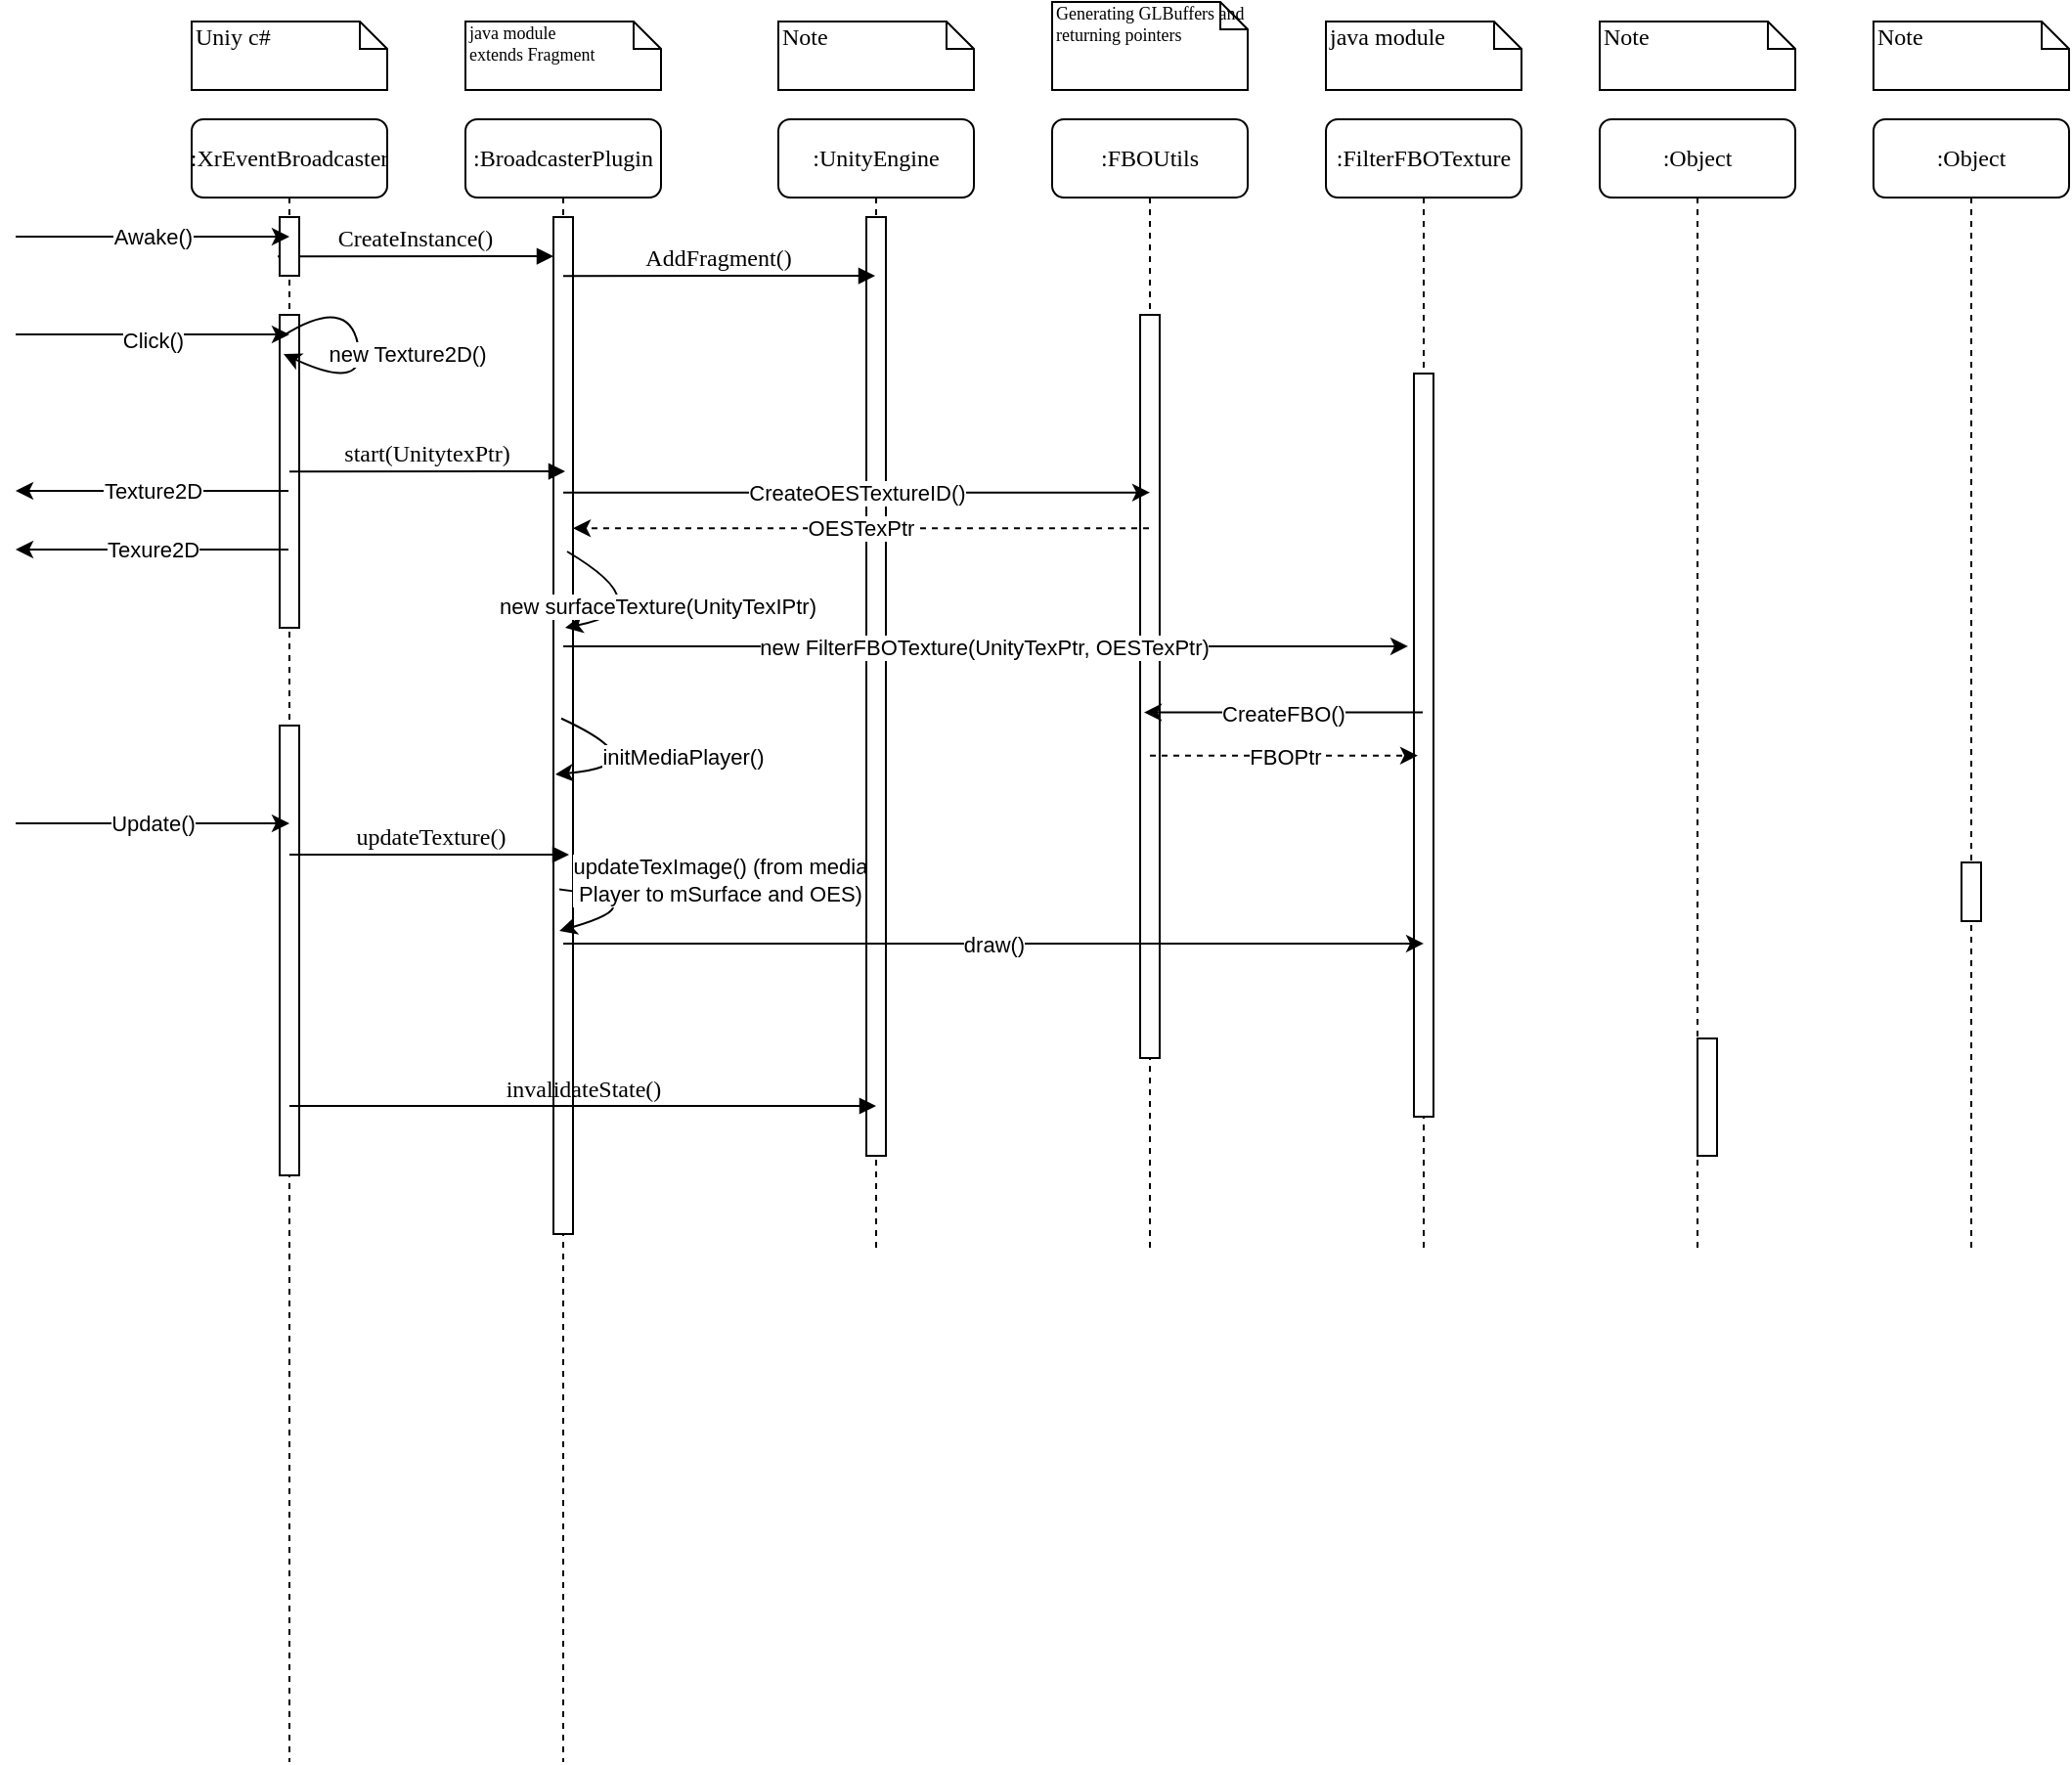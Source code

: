 <mxfile version="20.6.0" type="github">
  <diagram id="kgpKYQtTHZ0yAKxKKP6v" name="Page-1">
    <mxGraphModel dx="1185" dy="750" grid="1" gridSize="10" guides="1" tooltips="1" connect="1" arrows="1" fold="1" page="1" pageScale="1" pageWidth="850" pageHeight="1100" math="0" shadow="0">
      <root>
        <mxCell id="0" />
        <mxCell id="1" parent="0" />
        <mxCell id="YKzM_C4yKJxbXTVwEjFJ-1" value=":BroadcasterPlugin" style="shape=umlLifeline;perimeter=lifelinePerimeter;whiteSpace=wrap;html=1;container=1;collapsible=0;recursiveResize=0;outlineConnect=0;rounded=1;shadow=0;comic=0;labelBackgroundColor=none;strokeWidth=1;fontFamily=Verdana;fontSize=12;align=center;" vertex="1" parent="1">
          <mxGeometry x="240" y="80" width="100" height="840" as="geometry" />
        </mxCell>
        <mxCell id="YKzM_C4yKJxbXTVwEjFJ-2" value="" style="html=1;points=[];perimeter=orthogonalPerimeter;rounded=0;shadow=0;comic=0;labelBackgroundColor=none;strokeWidth=1;fontFamily=Verdana;fontSize=12;align=center;" vertex="1" parent="YKzM_C4yKJxbXTVwEjFJ-1">
          <mxGeometry x="45" y="50" width="10" height="520" as="geometry" />
        </mxCell>
        <mxCell id="YKzM_C4yKJxbXTVwEjFJ-3" value="new surfaceTexture(UnityTexIPtr)" style="curved=1;endArrow=classic;html=1;rounded=0;exitX=0.6;exitY=0.275;exitDx=0;exitDy=0;exitPerimeter=0;" edge="1" parent="YKzM_C4yKJxbXTVwEjFJ-1">
          <mxGeometry width="50" height="50" relative="1" as="geometry">
            <mxPoint x="52" y="221" as="sourcePoint" />
            <mxPoint x="51" y="260" as="targetPoint" />
            <Array as="points">
              <mxPoint x="101" y="250" />
            </Array>
          </mxGeometry>
        </mxCell>
        <mxCell id="YKzM_C4yKJxbXTVwEjFJ-4" value="" style="curved=1;endArrow=classic;html=1;rounded=0;exitX=0.4;exitY=0.493;exitDx=0;exitDy=0;exitPerimeter=0;entryX=0.1;entryY=0.548;entryDx=0;entryDy=0;entryPerimeter=0;" edge="1" parent="YKzM_C4yKJxbXTVwEjFJ-1" source="YKzM_C4yKJxbXTVwEjFJ-2" target="YKzM_C4yKJxbXTVwEjFJ-2">
          <mxGeometry width="50" height="50" relative="1" as="geometry">
            <mxPoint x="300" y="310" as="sourcePoint" />
            <mxPoint x="150" y="330" as="targetPoint" />
            <Array as="points">
              <mxPoint x="100" y="330" />
            </Array>
          </mxGeometry>
        </mxCell>
        <mxCell id="YKzM_C4yKJxbXTVwEjFJ-5" value="initMediaPlayer()" style="edgeLabel;html=1;align=center;verticalAlign=middle;resizable=0;points=[];" vertex="1" connectable="0" parent="YKzM_C4yKJxbXTVwEjFJ-4">
          <mxGeometry x="0.694" y="-1" relative="1" as="geometry">
            <mxPoint x="48" y="-7" as="offset" />
          </mxGeometry>
        </mxCell>
        <mxCell id="YKzM_C4yKJxbXTVwEjFJ-6" value="" style="curved=1;endArrow=classic;html=1;rounded=0;exitX=0.3;exitY=0.661;exitDx=0;exitDy=0;exitPerimeter=0;entryX=0.3;entryY=0.702;entryDx=0;entryDy=0;entryPerimeter=0;" edge="1" parent="YKzM_C4yKJxbXTVwEjFJ-1" source="YKzM_C4yKJxbXTVwEjFJ-2" target="YKzM_C4yKJxbXTVwEjFJ-2">
          <mxGeometry width="50" height="50" relative="1" as="geometry">
            <mxPoint x="110" y="420" as="sourcePoint" />
            <mxPoint x="90" y="400" as="targetPoint" />
            <Array as="points">
              <mxPoint x="100" y="400" />
            </Array>
          </mxGeometry>
        </mxCell>
        <mxCell id="YKzM_C4yKJxbXTVwEjFJ-7" value="updateTexImage() (from media&lt;br&gt;Player to mSurface and OES)" style="edgeLabel;html=1;align=center;verticalAlign=middle;resizable=0;points=[];" vertex="1" connectable="0" parent="YKzM_C4yKJxbXTVwEjFJ-6">
          <mxGeometry x="0.67" y="-1" relative="1" as="geometry">
            <mxPoint x="65" y="-20" as="offset" />
          </mxGeometry>
        </mxCell>
        <mxCell id="YKzM_C4yKJxbXTVwEjFJ-8" value="CreateInstance()" style="html=1;verticalAlign=bottom;endArrow=block;labelBackgroundColor=none;fontFamily=Verdana;fontSize=12;edgeStyle=elbowEdgeStyle;elbow=vertical;" edge="1" parent="YKzM_C4yKJxbXTVwEjFJ-1">
          <mxGeometry x="-0.006" relative="1" as="geometry">
            <mxPoint x="-96" y="70.12" as="sourcePoint" />
            <mxPoint x="45" y="70" as="targetPoint" />
            <Array as="points">
              <mxPoint x="-26" y="70" />
            </Array>
            <mxPoint as="offset" />
          </mxGeometry>
        </mxCell>
        <mxCell id="YKzM_C4yKJxbXTVwEjFJ-9" value=":UnityEngine" style="shape=umlLifeline;perimeter=lifelinePerimeter;whiteSpace=wrap;html=1;container=1;collapsible=0;recursiveResize=0;outlineConnect=0;rounded=1;shadow=0;comic=0;labelBackgroundColor=none;strokeWidth=1;fontFamily=Verdana;fontSize=12;align=center;" vertex="1" parent="1">
          <mxGeometry x="400" y="80" width="100" height="580" as="geometry" />
        </mxCell>
        <mxCell id="YKzM_C4yKJxbXTVwEjFJ-10" value="" style="html=1;points=[];perimeter=orthogonalPerimeter;rounded=0;shadow=0;comic=0;labelBackgroundColor=none;strokeWidth=1;fontFamily=Verdana;fontSize=12;align=center;" vertex="1" parent="YKzM_C4yKJxbXTVwEjFJ-9">
          <mxGeometry x="45" y="50" width="10" height="480" as="geometry" />
        </mxCell>
        <mxCell id="YKzM_C4yKJxbXTVwEjFJ-11" value=":FBOUtils" style="shape=umlLifeline;perimeter=lifelinePerimeter;whiteSpace=wrap;html=1;container=1;collapsible=0;recursiveResize=0;outlineConnect=0;rounded=1;shadow=0;comic=0;labelBackgroundColor=none;strokeWidth=1;fontFamily=Verdana;fontSize=12;align=center;" vertex="1" parent="1">
          <mxGeometry x="540" y="80" width="100" height="580" as="geometry" />
        </mxCell>
        <mxCell id="YKzM_C4yKJxbXTVwEjFJ-12" value=":FilterFBOTexture" style="shape=umlLifeline;perimeter=lifelinePerimeter;whiteSpace=wrap;html=1;container=1;collapsible=0;recursiveResize=0;outlineConnect=0;rounded=1;shadow=0;comic=0;labelBackgroundColor=none;strokeWidth=1;fontFamily=Verdana;fontSize=12;align=center;" vertex="1" parent="1">
          <mxGeometry x="680" y="80" width="100" height="580" as="geometry" />
        </mxCell>
        <mxCell id="YKzM_C4yKJxbXTVwEjFJ-13" value=":Object" style="shape=umlLifeline;perimeter=lifelinePerimeter;whiteSpace=wrap;html=1;container=1;collapsible=0;recursiveResize=0;outlineConnect=0;rounded=1;shadow=0;comic=0;labelBackgroundColor=none;strokeWidth=1;fontFamily=Verdana;fontSize=12;align=center;" vertex="1" parent="1">
          <mxGeometry x="820" y="80" width="100" height="580" as="geometry" />
        </mxCell>
        <mxCell id="YKzM_C4yKJxbXTVwEjFJ-14" value=":Object" style="shape=umlLifeline;perimeter=lifelinePerimeter;whiteSpace=wrap;html=1;container=1;collapsible=0;recursiveResize=0;outlineConnect=0;rounded=1;shadow=0;comic=0;labelBackgroundColor=none;strokeWidth=1;fontFamily=Verdana;fontSize=12;align=center;" vertex="1" parent="1">
          <mxGeometry x="960" y="80" width="100" height="580" as="geometry" />
        </mxCell>
        <mxCell id="YKzM_C4yKJxbXTVwEjFJ-15" value=":XrEventBroadcaster" style="shape=umlLifeline;perimeter=lifelinePerimeter;whiteSpace=wrap;html=1;container=1;collapsible=0;recursiveResize=0;outlineConnect=0;rounded=1;shadow=0;comic=0;labelBackgroundColor=none;strokeWidth=1;fontFamily=Verdana;fontSize=12;align=center;" vertex="1" parent="1">
          <mxGeometry x="100" y="80" width="100" height="840" as="geometry" />
        </mxCell>
        <mxCell id="YKzM_C4yKJxbXTVwEjFJ-16" value="" style="html=1;points=[];perimeter=orthogonalPerimeter;rounded=0;shadow=0;comic=0;labelBackgroundColor=none;strokeWidth=1;fontFamily=Verdana;fontSize=12;align=center;" vertex="1" parent="YKzM_C4yKJxbXTVwEjFJ-15">
          <mxGeometry x="45" y="100" width="10" height="160" as="geometry" />
        </mxCell>
        <mxCell id="YKzM_C4yKJxbXTVwEjFJ-17" value="new Texture2D()" style="curved=1;endArrow=classic;html=1;rounded=0;exitX=0.2;exitY=0.066;exitDx=0;exitDy=0;exitPerimeter=0;entryX=0.2;entryY=0.125;entryDx=0;entryDy=0;entryPerimeter=0;" edge="1" parent="YKzM_C4yKJxbXTVwEjFJ-15" source="YKzM_C4yKJxbXTVwEjFJ-16" target="YKzM_C4yKJxbXTVwEjFJ-16">
          <mxGeometry x="0.081" y="24" width="50" height="50" relative="1" as="geometry">
            <mxPoint x="160" y="280" as="sourcePoint" />
            <mxPoint x="210" y="230" as="targetPoint" />
            <Array as="points">
              <mxPoint x="80" y="90" />
              <mxPoint x="90" y="140" />
            </Array>
            <mxPoint as="offset" />
          </mxGeometry>
        </mxCell>
        <mxCell id="YKzM_C4yKJxbXTVwEjFJ-18" value="" style="html=1;points=[];perimeter=orthogonalPerimeter;rounded=0;shadow=0;comic=0;labelBackgroundColor=none;strokeWidth=1;fontFamily=Verdana;fontSize=12;align=center;" vertex="1" parent="YKzM_C4yKJxbXTVwEjFJ-15">
          <mxGeometry x="45" y="310" width="10" height="230" as="geometry" />
        </mxCell>
        <mxCell id="YKzM_C4yKJxbXTVwEjFJ-19" value="" style="html=1;points=[];perimeter=orthogonalPerimeter;rounded=0;shadow=0;comic=0;labelBackgroundColor=none;strokeWidth=1;fontFamily=Verdana;fontSize=12;align=center;" vertex="1" parent="YKzM_C4yKJxbXTVwEjFJ-15">
          <mxGeometry x="45" y="50" width="10" height="30" as="geometry" />
        </mxCell>
        <mxCell id="YKzM_C4yKJxbXTVwEjFJ-20" value="" style="endArrow=classic;html=1;rounded=0;" edge="1" parent="YKzM_C4yKJxbXTVwEjFJ-15">
          <mxGeometry relative="1" as="geometry">
            <mxPoint x="-90" y="60" as="sourcePoint" />
            <mxPoint x="50" y="60" as="targetPoint" />
          </mxGeometry>
        </mxCell>
        <mxCell id="YKzM_C4yKJxbXTVwEjFJ-21" value="Awake()" style="edgeLabel;resizable=0;html=1;align=center;verticalAlign=middle;" connectable="0" vertex="1" parent="YKzM_C4yKJxbXTVwEjFJ-20">
          <mxGeometry relative="1" as="geometry" />
        </mxCell>
        <mxCell id="YKzM_C4yKJxbXTVwEjFJ-22" value="" style="html=1;points=[];perimeter=orthogonalPerimeter;rounded=0;shadow=0;comic=0;labelBackgroundColor=none;strokeWidth=1;fontFamily=Verdana;fontSize=12;align=center;" vertex="1" parent="1">
          <mxGeometry x="585" y="180" width="10" height="380" as="geometry" />
        </mxCell>
        <mxCell id="YKzM_C4yKJxbXTVwEjFJ-23" value="" style="html=1;points=[];perimeter=orthogonalPerimeter;rounded=0;shadow=0;comic=0;labelBackgroundColor=none;strokeWidth=1;fontFamily=Verdana;fontSize=12;align=center;" vertex="1" parent="1">
          <mxGeometry x="725" y="210" width="10" height="380" as="geometry" />
        </mxCell>
        <mxCell id="YKzM_C4yKJxbXTVwEjFJ-24" value="" style="html=1;points=[];perimeter=orthogonalPerimeter;rounded=0;shadow=0;comic=0;labelBackgroundColor=none;strokeColor=#000000;strokeWidth=1;fillColor=#FFFFFF;fontFamily=Verdana;fontSize=12;fontColor=#000000;align=center;" vertex="1" parent="1">
          <mxGeometry x="1005" y="460" width="10" height="30" as="geometry" />
        </mxCell>
        <mxCell id="YKzM_C4yKJxbXTVwEjFJ-25" value="" style="html=1;points=[];perimeter=orthogonalPerimeter;rounded=0;shadow=0;comic=0;labelBackgroundColor=none;strokeWidth=1;fontFamily=Verdana;fontSize=12;align=center;" vertex="1" parent="1">
          <mxGeometry x="870" y="550" width="10" height="60" as="geometry" />
        </mxCell>
        <mxCell id="YKzM_C4yKJxbXTVwEjFJ-26" value="updateTexture()" style="html=1;verticalAlign=bottom;endArrow=block;entryX=0.8;entryY=0.627;labelBackgroundColor=none;fontFamily=Verdana;fontSize=12;edgeStyle=elbowEdgeStyle;elbow=vertical;entryDx=0;entryDy=0;entryPerimeter=0;" edge="1" parent="1" source="YKzM_C4yKJxbXTVwEjFJ-15" target="YKzM_C4yKJxbXTVwEjFJ-2">
          <mxGeometry relative="1" as="geometry">
            <mxPoint x="50" y="400" as="sourcePoint" />
          </mxGeometry>
        </mxCell>
        <mxCell id="YKzM_C4yKJxbXTVwEjFJ-27" value="invalidateState()" style="html=1;verticalAlign=bottom;endArrow=block;labelBackgroundColor=none;fontFamily=Verdana;fontSize=12;edgeStyle=elbowEdgeStyle;elbow=vertical;entryX=0.5;entryY=0.947;entryDx=0;entryDy=0;entryPerimeter=0;" edge="1" parent="1" source="YKzM_C4yKJxbXTVwEjFJ-15" target="YKzM_C4yKJxbXTVwEjFJ-10">
          <mxGeometry relative="1" as="geometry">
            <mxPoint x="370" y="200" as="sourcePoint" />
          </mxGeometry>
        </mxCell>
        <mxCell id="YKzM_C4yKJxbXTVwEjFJ-28" value="Uniy c#" style="shape=note;whiteSpace=wrap;html=1;size=14;verticalAlign=top;align=left;spacingTop=-6;rounded=0;shadow=0;comic=0;labelBackgroundColor=none;strokeWidth=1;fontFamily=Verdana;fontSize=12" vertex="1" parent="1">
          <mxGeometry x="100" y="30" width="100" height="35" as="geometry" />
        </mxCell>
        <mxCell id="YKzM_C4yKJxbXTVwEjFJ-29" value="java module&lt;br style=&quot;font-size: 9px;&quot;&gt;extends Fragment" style="shape=note;whiteSpace=wrap;html=1;size=14;verticalAlign=top;align=left;spacingTop=-6;rounded=0;shadow=0;comic=0;labelBackgroundColor=none;strokeWidth=1;fontFamily=Verdana;fontSize=9;" vertex="1" parent="1">
          <mxGeometry x="240" y="30" width="100" height="35" as="geometry" />
        </mxCell>
        <mxCell id="YKzM_C4yKJxbXTVwEjFJ-30" value="Note" style="shape=note;whiteSpace=wrap;html=1;size=14;verticalAlign=top;align=left;spacingTop=-6;rounded=0;shadow=0;comic=0;labelBackgroundColor=none;strokeWidth=1;fontFamily=Verdana;fontSize=12" vertex="1" parent="1">
          <mxGeometry x="400" y="30" width="100" height="35" as="geometry" />
        </mxCell>
        <mxCell id="YKzM_C4yKJxbXTVwEjFJ-31" value="Generating GLBuffers and returning pointers" style="shape=note;whiteSpace=wrap;html=1;size=14;verticalAlign=top;align=left;spacingTop=-6;rounded=0;shadow=0;comic=0;labelBackgroundColor=none;strokeWidth=1;fontFamily=Verdana;fontSize=9;" vertex="1" parent="1">
          <mxGeometry x="540" y="20" width="100" height="45" as="geometry" />
        </mxCell>
        <mxCell id="YKzM_C4yKJxbXTVwEjFJ-32" value="java module" style="shape=note;whiteSpace=wrap;html=1;size=14;verticalAlign=top;align=left;spacingTop=-6;rounded=0;shadow=0;comic=0;labelBackgroundColor=none;strokeWidth=1;fontFamily=Verdana;fontSize=12" vertex="1" parent="1">
          <mxGeometry x="680" y="30" width="100" height="35" as="geometry" />
        </mxCell>
        <mxCell id="YKzM_C4yKJxbXTVwEjFJ-33" value="Note" style="shape=note;whiteSpace=wrap;html=1;size=14;verticalAlign=top;align=left;spacingTop=-6;rounded=0;shadow=0;comic=0;labelBackgroundColor=none;strokeWidth=1;fontFamily=Verdana;fontSize=12" vertex="1" parent="1">
          <mxGeometry x="820" y="30" width="100" height="35" as="geometry" />
        </mxCell>
        <mxCell id="YKzM_C4yKJxbXTVwEjFJ-34" value="Note" style="shape=note;whiteSpace=wrap;html=1;size=14;verticalAlign=top;align=left;spacingTop=-6;rounded=0;shadow=0;comic=0;labelBackgroundColor=none;strokeWidth=1;fontFamily=Verdana;fontSize=12" vertex="1" parent="1">
          <mxGeometry x="960" y="30" width="100" height="35" as="geometry" />
        </mxCell>
        <mxCell id="YKzM_C4yKJxbXTVwEjFJ-35" value="" style="endArrow=classic;html=1;rounded=0;" edge="1" parent="1">
          <mxGeometry width="50" height="50" relative="1" as="geometry">
            <mxPoint x="10" y="190" as="sourcePoint" />
            <mxPoint x="150" y="190" as="targetPoint" />
            <Array as="points">
              <mxPoint x="90" y="190" />
            </Array>
          </mxGeometry>
        </mxCell>
        <mxCell id="YKzM_C4yKJxbXTVwEjFJ-36" value="Click()" style="edgeLabel;html=1;align=center;verticalAlign=middle;resizable=0;points=[];" vertex="1" connectable="0" parent="YKzM_C4yKJxbXTVwEjFJ-35">
          <mxGeometry x="0.4" y="-3" relative="1" as="geometry">
            <mxPoint x="-28" as="offset" />
          </mxGeometry>
        </mxCell>
        <mxCell id="YKzM_C4yKJxbXTVwEjFJ-37" value="start(UnitytexPtr)" style="html=1;verticalAlign=bottom;endArrow=block;labelBackgroundColor=none;fontFamily=Verdana;fontSize=12;edgeStyle=elbowEdgeStyle;elbow=vertical;" edge="1" parent="1">
          <mxGeometry x="-0.006" relative="1" as="geometry">
            <mxPoint x="150" y="260.12" as="sourcePoint" />
            <mxPoint x="291" y="260" as="targetPoint" />
            <Array as="points">
              <mxPoint x="220" y="260" />
            </Array>
            <mxPoint as="offset" />
          </mxGeometry>
        </mxCell>
        <mxCell id="YKzM_C4yKJxbXTVwEjFJ-38" value="Texture2D" style="endArrow=classic;html=1;rounded=0;" edge="1" parent="1" source="YKzM_C4yKJxbXTVwEjFJ-15">
          <mxGeometry relative="1" as="geometry">
            <mxPoint x="-20" y="270" as="sourcePoint" />
            <mxPoint x="10" y="270" as="targetPoint" />
          </mxGeometry>
        </mxCell>
        <mxCell id="YKzM_C4yKJxbXTVwEjFJ-39" value="Texture2D" style="edgeLabel;resizable=0;html=1;align=center;verticalAlign=middle;" connectable="0" vertex="1" parent="YKzM_C4yKJxbXTVwEjFJ-38">
          <mxGeometry relative="1" as="geometry" />
        </mxCell>
        <mxCell id="YKzM_C4yKJxbXTVwEjFJ-40" value="" style="endArrow=classic;html=1;rounded=0;" edge="1" parent="1" source="YKzM_C4yKJxbXTVwEjFJ-15">
          <mxGeometry relative="1" as="geometry">
            <mxPoint x="-40" y="300" as="sourcePoint" />
            <mxPoint x="10" y="300" as="targetPoint" />
          </mxGeometry>
        </mxCell>
        <mxCell id="YKzM_C4yKJxbXTVwEjFJ-41" value="Texure2D" style="edgeLabel;resizable=0;html=1;align=center;verticalAlign=middle;" connectable="0" vertex="1" parent="YKzM_C4yKJxbXTVwEjFJ-40">
          <mxGeometry relative="1" as="geometry" />
        </mxCell>
        <mxCell id="YKzM_C4yKJxbXTVwEjFJ-42" value="" style="endArrow=classic;html=1;rounded=0;entryX=0.5;entryY=0.329;entryDx=0;entryDy=0;entryPerimeter=0;" edge="1" parent="1" source="YKzM_C4yKJxbXTVwEjFJ-1" target="YKzM_C4yKJxbXTVwEjFJ-11">
          <mxGeometry relative="1" as="geometry">
            <mxPoint x="410" y="340" as="sourcePoint" />
            <mxPoint x="510" y="280" as="targetPoint" />
          </mxGeometry>
        </mxCell>
        <mxCell id="YKzM_C4yKJxbXTVwEjFJ-43" value="CreateOESTextureID()" style="edgeLabel;resizable=0;html=1;align=center;verticalAlign=middle;" connectable="0" vertex="1" parent="YKzM_C4yKJxbXTVwEjFJ-42">
          <mxGeometry relative="1" as="geometry" />
        </mxCell>
        <mxCell id="YKzM_C4yKJxbXTVwEjFJ-44" value="" style="endArrow=classic;html=1;rounded=0;entryX=1;entryY=0.306;entryDx=0;entryDy=0;entryPerimeter=0;dashed=1;" edge="1" parent="1" source="YKzM_C4yKJxbXTVwEjFJ-11" target="YKzM_C4yKJxbXTVwEjFJ-2">
          <mxGeometry relative="1" as="geometry">
            <mxPoint x="410" y="340" as="sourcePoint" />
            <mxPoint x="510" y="340" as="targetPoint" />
          </mxGeometry>
        </mxCell>
        <mxCell id="YKzM_C4yKJxbXTVwEjFJ-45" value="OESTexPtr" style="edgeLabel;resizable=0;html=1;align=center;verticalAlign=middle;" connectable="0" vertex="1" parent="YKzM_C4yKJxbXTVwEjFJ-44">
          <mxGeometry relative="1" as="geometry" />
        </mxCell>
        <mxCell id="YKzM_C4yKJxbXTVwEjFJ-46" value="" style="endArrow=classic;html=1;rounded=0;entryX=-0.3;entryY=0.367;entryDx=0;entryDy=0;entryPerimeter=0;" edge="1" parent="1" source="YKzM_C4yKJxbXTVwEjFJ-1" target="YKzM_C4yKJxbXTVwEjFJ-23">
          <mxGeometry relative="1" as="geometry">
            <mxPoint x="410" y="340" as="sourcePoint" />
            <mxPoint x="510" y="340" as="targetPoint" />
          </mxGeometry>
        </mxCell>
        <mxCell id="YKzM_C4yKJxbXTVwEjFJ-47" value="new FilterFBOTexture(UnityTexPtr, OESTexPtr)" style="edgeLabel;resizable=0;html=1;align=center;verticalAlign=middle;" connectable="0" vertex="1" parent="YKzM_C4yKJxbXTVwEjFJ-46">
          <mxGeometry relative="1" as="geometry">
            <mxPoint x="-1" as="offset" />
          </mxGeometry>
        </mxCell>
        <mxCell id="YKzM_C4yKJxbXTVwEjFJ-48" value="" style="endArrow=classic;html=1;rounded=0;entryX=0.2;entryY=0.535;entryDx=0;entryDy=0;entryPerimeter=0;" edge="1" parent="1" source="YKzM_C4yKJxbXTVwEjFJ-12" target="YKzM_C4yKJxbXTVwEjFJ-22">
          <mxGeometry relative="1" as="geometry">
            <mxPoint x="410" y="360" as="sourcePoint" />
            <mxPoint x="510" y="360" as="targetPoint" />
          </mxGeometry>
        </mxCell>
        <mxCell id="YKzM_C4yKJxbXTVwEjFJ-49" value="CreateFBO()" style="edgeLabel;resizable=0;html=1;align=center;verticalAlign=middle;" connectable="0" vertex="1" parent="YKzM_C4yKJxbXTVwEjFJ-48">
          <mxGeometry relative="1" as="geometry" />
        </mxCell>
        <mxCell id="YKzM_C4yKJxbXTVwEjFJ-50" value="" style="endArrow=classic;html=1;rounded=0;entryX=0.2;entryY=0.514;entryDx=0;entryDy=0;entryPerimeter=0;dashed=1;" edge="1" parent="1" source="YKzM_C4yKJxbXTVwEjFJ-11" target="YKzM_C4yKJxbXTVwEjFJ-23">
          <mxGeometry relative="1" as="geometry">
            <mxPoint x="410" y="360" as="sourcePoint" />
            <mxPoint x="510" y="360" as="targetPoint" />
          </mxGeometry>
        </mxCell>
        <mxCell id="YKzM_C4yKJxbXTVwEjFJ-51" value="FBOPtr" style="edgeLabel;resizable=0;html=1;align=center;verticalAlign=middle;" connectable="0" vertex="1" parent="YKzM_C4yKJxbXTVwEjFJ-50">
          <mxGeometry relative="1" as="geometry" />
        </mxCell>
        <mxCell id="YKzM_C4yKJxbXTVwEjFJ-52" value="" style="endArrow=classic;html=1;rounded=0;" edge="1" parent="1">
          <mxGeometry relative="1" as="geometry">
            <mxPoint x="10" y="440" as="sourcePoint" />
            <mxPoint x="150" y="440" as="targetPoint" />
          </mxGeometry>
        </mxCell>
        <mxCell id="YKzM_C4yKJxbXTVwEjFJ-53" value="Update()" style="edgeLabel;resizable=0;html=1;align=center;verticalAlign=middle;" connectable="0" vertex="1" parent="YKzM_C4yKJxbXTVwEjFJ-52">
          <mxGeometry relative="1" as="geometry" />
        </mxCell>
        <mxCell id="YKzM_C4yKJxbXTVwEjFJ-54" value="" style="endArrow=classic;html=1;rounded=0;entryX=0.5;entryY=0.767;entryDx=0;entryDy=0;entryPerimeter=0;" edge="1" parent="1" source="YKzM_C4yKJxbXTVwEjFJ-1" target="YKzM_C4yKJxbXTVwEjFJ-23">
          <mxGeometry relative="1" as="geometry">
            <mxPoint x="360" y="540" as="sourcePoint" />
            <mxPoint x="670" y="410" as="targetPoint" />
          </mxGeometry>
        </mxCell>
        <mxCell id="YKzM_C4yKJxbXTVwEjFJ-55" value="draw()" style="edgeLabel;resizable=0;html=1;align=center;verticalAlign=middle;" connectable="0" vertex="1" parent="YKzM_C4yKJxbXTVwEjFJ-54">
          <mxGeometry relative="1" as="geometry" />
        </mxCell>
        <mxCell id="YKzM_C4yKJxbXTVwEjFJ-57" value="AddFragment()" style="html=1;verticalAlign=bottom;endArrow=block;labelBackgroundColor=none;fontFamily=Verdana;fontSize=12;edgeStyle=elbowEdgeStyle;elbow=vertical;" edge="1" parent="1" target="YKzM_C4yKJxbXTVwEjFJ-9">
          <mxGeometry x="-0.006" relative="1" as="geometry">
            <mxPoint x="290" y="160.12" as="sourcePoint" />
            <mxPoint x="431" y="160" as="targetPoint" />
            <Array as="points">
              <mxPoint x="360" y="160" />
            </Array>
            <mxPoint as="offset" />
          </mxGeometry>
        </mxCell>
      </root>
    </mxGraphModel>
  </diagram>
</mxfile>
